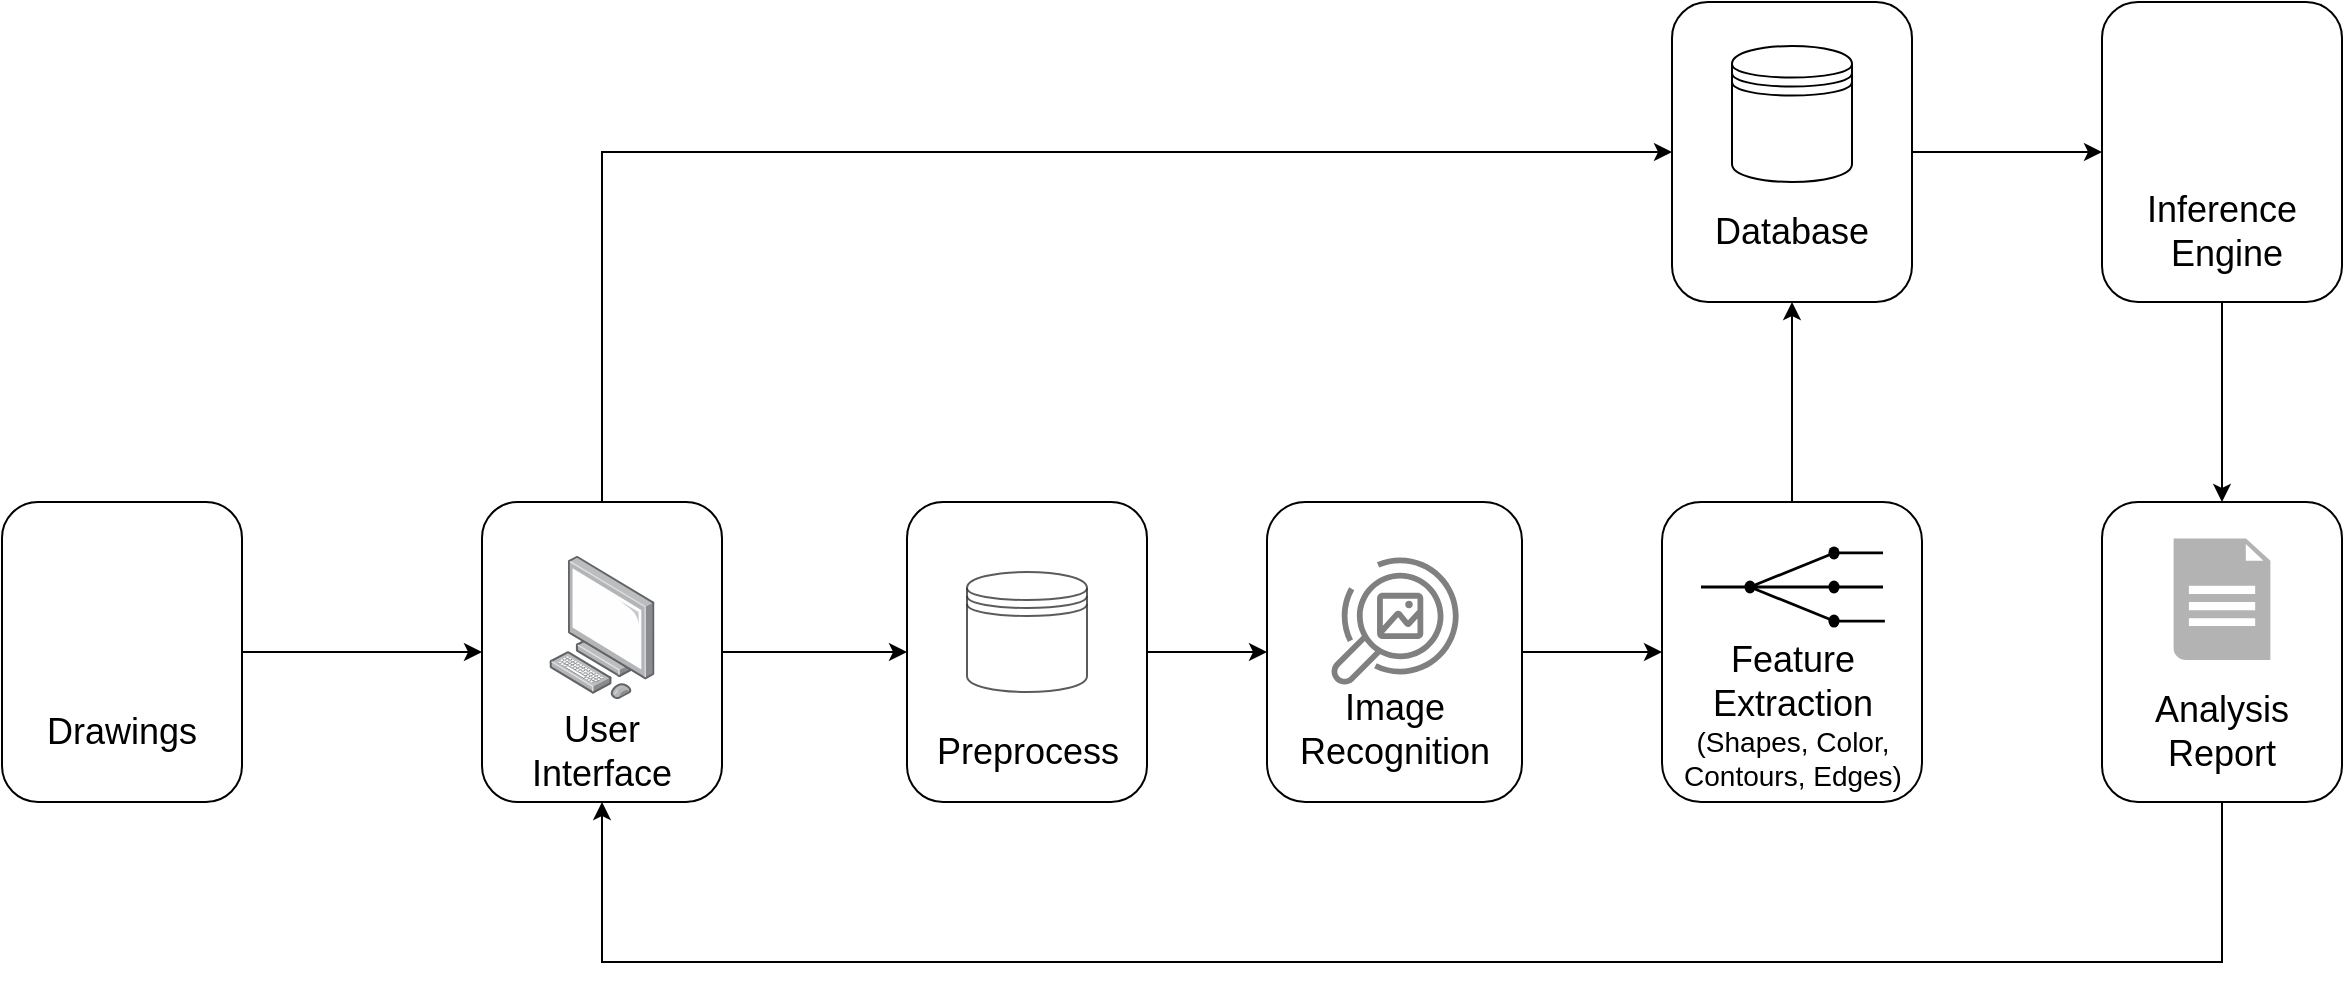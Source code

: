 <mxfile version="20.0.4" type="github">
  <diagram id="49vxUUQQEKZEbW9w4oPM" name="Page-1">
    <mxGraphModel dx="1018" dy="690" grid="1" gridSize="10" guides="1" tooltips="1" connect="1" arrows="1" fold="1" page="1" pageScale="1" pageWidth="850" pageHeight="1100" math="0" shadow="0">
      <root>
        <mxCell id="0" />
        <mxCell id="1" parent="0" />
        <mxCell id="t347c1t_qc9ZBc533ThC-4" value="" style="rounded=1;whiteSpace=wrap;html=1;" vertex="1" parent="1">
          <mxGeometry x="1210" y="100" width="120" height="150" as="geometry" />
        </mxCell>
        <mxCell id="t347c1t_qc9ZBc533ThC-5" value="" style="rounded=1;whiteSpace=wrap;html=1;" vertex="1" parent="1">
          <mxGeometry x="400" y="350" width="120" height="150" as="geometry" />
        </mxCell>
        <mxCell id="t347c1t_qc9ZBc533ThC-11" value="" style="rounded=1;whiteSpace=wrap;html=1;" vertex="1" parent="1">
          <mxGeometry x="160" y="350" width="120" height="150" as="geometry" />
        </mxCell>
        <mxCell id="t347c1t_qc9ZBc533ThC-12" value="&lt;font style=&quot;font-size: 18px&quot;&gt;Drawings&lt;/font&gt;" style="text;html=1;strokeColor=none;fillColor=none;align=center;verticalAlign=middle;whiteSpace=wrap;rounded=0;" vertex="1" parent="1">
          <mxGeometry x="190" y="450" width="60" height="30" as="geometry" />
        </mxCell>
        <mxCell id="t347c1t_qc9ZBc533ThC-13" value="" style="shape=image;html=1;verticalAlign=top;verticalLabelPosition=bottom;labelBackgroundColor=#ffffff;imageAspect=0;aspect=fixed;image=https://cdn4.iconfinder.com/data/icons/app-custom-ui-1/48/Edit-128.png" vertex="1" parent="1">
          <mxGeometry x="182.5" y="367" width="75" height="75" as="geometry" />
        </mxCell>
        <mxCell id="t347c1t_qc9ZBc533ThC-15" value="&lt;font style=&quot;font-size: 18px&quot;&gt;User Interface&lt;/font&gt;" style="text;html=1;strokeColor=none;fillColor=none;align=center;verticalAlign=middle;whiteSpace=wrap;rounded=0;" vertex="1" parent="1">
          <mxGeometry x="430" y="460" width="60" height="30" as="geometry" />
        </mxCell>
        <mxCell id="t347c1t_qc9ZBc533ThC-17" value="" style="rounded=1;whiteSpace=wrap;html=1;" vertex="1" parent="1">
          <mxGeometry x="995" y="100" width="120" height="150" as="geometry" />
        </mxCell>
        <mxCell id="t347c1t_qc9ZBc533ThC-18" value="" style="shape=datastore;whiteSpace=wrap;html=1;" vertex="1" parent="1">
          <mxGeometry x="1025" y="122" width="60" height="68" as="geometry" />
        </mxCell>
        <mxCell id="t347c1t_qc9ZBc533ThC-19" value="&lt;font style=&quot;font-size: 18px&quot;&gt;Database&lt;/font&gt;" style="text;html=1;strokeColor=none;fillColor=none;align=center;verticalAlign=middle;whiteSpace=wrap;rounded=0;" vertex="1" parent="1">
          <mxGeometry x="1025" y="200" width="60" height="30" as="geometry" />
        </mxCell>
        <mxCell id="t347c1t_qc9ZBc533ThC-20" value="" style="rounded=1;whiteSpace=wrap;html=1;" vertex="1" parent="1">
          <mxGeometry x="612.5" y="350" width="120" height="150" as="geometry" />
        </mxCell>
        <mxCell id="t347c1t_qc9ZBc533ThC-21" value="" style="shape=datastore;whiteSpace=wrap;html=1;opacity=80;strokeColor=#333333;" vertex="1" parent="1">
          <mxGeometry x="642.5" y="385" width="60" height="60" as="geometry" />
        </mxCell>
        <mxCell id="t347c1t_qc9ZBc533ThC-22" value="" style="shape=image;html=1;verticalAlign=top;verticalLabelPosition=bottom;labelBackgroundColor=#ffffff;imageAspect=0;aspect=fixed;image=https://cdn2.iconfinder.com/data/icons/thin-line-icons-for-seo-and-development-1/64/SEO_cogwheels_setting-128.png;imageBackground=none;imageBorder=none;" vertex="1" parent="1">
          <mxGeometry x="652.5" y="390" width="70" height="70" as="geometry" />
        </mxCell>
        <mxCell id="t347c1t_qc9ZBc533ThC-23" value="&lt;font style=&quot;font-size: 18px&quot;&gt;Preprocess&lt;/font&gt;" style="text;html=1;strokeColor=none;fillColor=none;align=center;verticalAlign=middle;whiteSpace=wrap;rounded=0;" vertex="1" parent="1">
          <mxGeometry x="642.5" y="460" width="60" height="30" as="geometry" />
        </mxCell>
        <mxCell id="t347c1t_qc9ZBc533ThC-24" value="" style="rounded=1;whiteSpace=wrap;html=1;" vertex="1" parent="1">
          <mxGeometry x="792.5" y="350" width="127.5" height="150" as="geometry" />
        </mxCell>
        <mxCell id="t347c1t_qc9ZBc533ThC-25" value="" style="sketch=0;outlineConnect=0;dashed=0;verticalLabelPosition=bottom;verticalAlign=top;align=center;html=1;fontSize=12;fontStyle=0;aspect=fixed;pointerEvents=1;shape=mxgraph.aws4.rekognition_image;fillColor=#808080;strokeColor=#666666;fontColor=#333333;" vertex="1" parent="1">
          <mxGeometry x="824.16" y="377" width="64.17" height="65" as="geometry" />
        </mxCell>
        <mxCell id="t347c1t_qc9ZBc533ThC-26" value="&lt;font style=&quot;font-size: 18px&quot;&gt;Image Recognition&lt;br&gt;&lt;br&gt;&lt;/font&gt;" style="text;html=1;strokeColor=none;fillColor=none;align=center;verticalAlign=middle;whiteSpace=wrap;rounded=0;" vertex="1" parent="1">
          <mxGeometry x="785" y="460" width="142.5" height="30" as="geometry" />
        </mxCell>
        <mxCell id="t347c1t_qc9ZBc533ThC-27" value="" style="endArrow=classic;html=1;rounded=0;exitX=1;exitY=0.5;exitDx=0;exitDy=0;entryX=0;entryY=0.5;entryDx=0;entryDy=0;" edge="1" parent="1" source="t347c1t_qc9ZBc533ThC-20" target="t347c1t_qc9ZBc533ThC-24">
          <mxGeometry width="50" height="50" relative="1" as="geometry">
            <mxPoint x="742.5" y="450" as="sourcePoint" />
            <mxPoint x="892.5" y="560" as="targetPoint" />
          </mxGeometry>
        </mxCell>
        <mxCell id="t347c1t_qc9ZBc533ThC-28" value="" style="rounded=1;whiteSpace=wrap;html=1;" vertex="1" parent="1">
          <mxGeometry x="990" y="350" width="130" height="150" as="geometry" />
        </mxCell>
        <mxCell id="t347c1t_qc9ZBc533ThC-29" value="" style="strokeWidth=2;outlineConnect=0;dashed=0;align=center;fontSize=8;verticalLabelPosition=bottom;verticalAlign=top;shape=mxgraph.eip.recipient_list;strokeColor=none;" vertex="1" parent="1">
          <mxGeometry x="1002.5" y="356" width="105" height="73" as="geometry" />
        </mxCell>
        <mxCell id="t347c1t_qc9ZBc533ThC-30" value="&lt;font style=&quot;font-size: 18px&quot;&gt;Feature Extraction&lt;br&gt;&lt;/font&gt;&lt;font style=&quot;font-size: 14px&quot;&gt;(Shapes, Color, Contours, Edges)&lt;/font&gt;" style="text;html=1;strokeColor=none;fillColor=none;align=center;verticalAlign=middle;whiteSpace=wrap;rounded=0;" vertex="1" parent="1">
          <mxGeometry x="997.5" y="442" width="115" height="30" as="geometry" />
        </mxCell>
        <mxCell id="t347c1t_qc9ZBc533ThC-31" value="" style="endArrow=classic;html=1;rounded=0;exitX=1;exitY=0.5;exitDx=0;exitDy=0;entryX=0;entryY=0.5;entryDx=0;entryDy=0;" edge="1" parent="1" source="t347c1t_qc9ZBc533ThC-5" target="t347c1t_qc9ZBc533ThC-20">
          <mxGeometry width="50" height="50" relative="1" as="geometry">
            <mxPoint x="590" y="410" as="sourcePoint" />
            <mxPoint x="640" y="360" as="targetPoint" />
          </mxGeometry>
        </mxCell>
        <mxCell id="t347c1t_qc9ZBc533ThC-32" value="" style="endArrow=classic;html=1;rounded=0;exitX=1;exitY=0.5;exitDx=0;exitDy=0;entryX=0;entryY=0.5;entryDx=0;entryDy=0;" edge="1" parent="1" source="t347c1t_qc9ZBc533ThC-11" target="t347c1t_qc9ZBc533ThC-5">
          <mxGeometry width="50" height="50" relative="1" as="geometry">
            <mxPoint x="590" y="410" as="sourcePoint" />
            <mxPoint x="640" y="360" as="targetPoint" />
          </mxGeometry>
        </mxCell>
        <mxCell id="t347c1t_qc9ZBc533ThC-33" value="" style="endArrow=classic;html=1;rounded=0;exitX=1;exitY=0.5;exitDx=0;exitDy=0;entryX=0;entryY=0.5;entryDx=0;entryDy=0;" edge="1" parent="1" source="t347c1t_qc9ZBc533ThC-24" target="t347c1t_qc9ZBc533ThC-28">
          <mxGeometry width="50" height="50" relative="1" as="geometry">
            <mxPoint x="770" y="410" as="sourcePoint" />
            <mxPoint x="820" y="360" as="targetPoint" />
          </mxGeometry>
        </mxCell>
        <mxCell id="t347c1t_qc9ZBc533ThC-34" style="edgeStyle=orthogonalEdgeStyle;rounded=0;orthogonalLoop=1;jettySize=auto;html=1;exitX=0.5;exitY=0;exitDx=0;exitDy=0;entryX=0;entryY=0.5;entryDx=0;entryDy=0;" edge="1" parent="1" source="t347c1t_qc9ZBc533ThC-5" target="t347c1t_qc9ZBc533ThC-17">
          <mxGeometry relative="1" as="geometry">
            <mxPoint x="555.3" y="815" as="sourcePoint" />
            <mxPoint x="640" y="260" as="targetPoint" />
          </mxGeometry>
        </mxCell>
        <mxCell id="t347c1t_qc9ZBc533ThC-35" style="edgeStyle=orthogonalEdgeStyle;rounded=0;orthogonalLoop=1;jettySize=auto;html=1;exitX=0.5;exitY=0;exitDx=0;exitDy=0;entryX=0.5;entryY=1;entryDx=0;entryDy=0;" edge="1" parent="1" source="t347c1t_qc9ZBc533ThC-28" target="t347c1t_qc9ZBc533ThC-17">
          <mxGeometry relative="1" as="geometry">
            <mxPoint x="870" y="625" as="sourcePoint" />
            <mxPoint x="1170" y="430" as="targetPoint" />
          </mxGeometry>
        </mxCell>
        <mxCell id="t347c1t_qc9ZBc533ThC-36" value="" style="shape=image;html=1;verticalAlign=top;verticalLabelPosition=bottom;labelBackgroundColor=#ffffff;imageAspect=0;aspect=fixed;image=https://cdn4.iconfinder.com/data/icons/essential-3/32/362-Computer-128.png;opacity=40;strokeWidth=1;imageBorder=none;" vertex="1" parent="1">
          <mxGeometry x="1234" y="110" width="72" height="72" as="geometry" />
        </mxCell>
        <mxCell id="t347c1t_qc9ZBc533ThC-37" value="&lt;font style=&quot;font-size: 18px&quot;&gt;Inference &amp;nbsp;Engine&lt;/font&gt;" style="text;html=1;strokeColor=none;fillColor=none;align=center;verticalAlign=middle;whiteSpace=wrap;rounded=0;" vertex="1" parent="1">
          <mxGeometry x="1240" y="200" width="60" height="30" as="geometry" />
        </mxCell>
        <mxCell id="t347c1t_qc9ZBc533ThC-38" value="" style="endArrow=classic;html=1;rounded=0;exitX=1;exitY=0.5;exitDx=0;exitDy=0;entryX=0;entryY=0.5;entryDx=0;entryDy=0;" edge="1" parent="1" source="t347c1t_qc9ZBc533ThC-17" target="t347c1t_qc9ZBc533ThC-4">
          <mxGeometry width="50" height="50" relative="1" as="geometry">
            <mxPoint x="1180" y="260" as="sourcePoint" />
            <mxPoint x="1230" y="210" as="targetPoint" />
          </mxGeometry>
        </mxCell>
        <mxCell id="t347c1t_qc9ZBc533ThC-39" value="" style="rounded=1;whiteSpace=wrap;html=1;" vertex="1" parent="1">
          <mxGeometry x="1210" y="350" width="120" height="150" as="geometry" />
        </mxCell>
        <mxCell id="t347c1t_qc9ZBc533ThC-40" value="" style="shadow=0;dashed=0;html=1;strokeColor=none;fillColor=#B3B3B3;labelPosition=center;verticalLabelPosition=bottom;verticalAlign=top;align=center;outlineConnect=0;shape=mxgraph.veeam.2d.report;sketch=0;" vertex="1" parent="1">
          <mxGeometry x="1245.8" y="368.2" width="48.4" height="60.8" as="geometry" />
        </mxCell>
        <mxCell id="t347c1t_qc9ZBc533ThC-41" value="&lt;font style=&quot;font-size: 18px&quot;&gt;Analysis Report&lt;/font&gt;" style="text;html=1;strokeColor=none;fillColor=none;align=center;verticalAlign=middle;whiteSpace=wrap;rounded=0;" vertex="1" parent="1">
          <mxGeometry x="1215" y="450" width="110" height="30" as="geometry" />
        </mxCell>
        <mxCell id="t347c1t_qc9ZBc533ThC-42" value="" style="endArrow=classic;html=1;rounded=0;exitX=0.5;exitY=1;exitDx=0;exitDy=0;entryX=0.5;entryY=0;entryDx=0;entryDy=0;" edge="1" parent="1" source="t347c1t_qc9ZBc533ThC-4" target="t347c1t_qc9ZBc533ThC-39">
          <mxGeometry width="50" height="50" relative="1" as="geometry">
            <mxPoint x="1060" y="460" as="sourcePoint" />
            <mxPoint x="1110" y="410" as="targetPoint" />
          </mxGeometry>
        </mxCell>
        <mxCell id="t347c1t_qc9ZBc533ThC-43" value="" style="endArrow=classic;html=1;rounded=0;exitX=0.5;exitY=1;exitDx=0;exitDy=0;entryX=0.5;entryY=1;entryDx=0;entryDy=0;edgeStyle=orthogonalEdgeStyle;" edge="1" parent="1" source="t347c1t_qc9ZBc533ThC-39" target="t347c1t_qc9ZBc533ThC-5">
          <mxGeometry width="50" height="50" relative="1" as="geometry">
            <mxPoint x="880" y="460" as="sourcePoint" />
            <mxPoint x="930" y="410" as="targetPoint" />
            <Array as="points">
              <mxPoint x="1270" y="580" />
              <mxPoint x="460" y="580" />
            </Array>
          </mxGeometry>
        </mxCell>
        <mxCell id="t347c1t_qc9ZBc533ThC-49" value="" style="points=[];aspect=fixed;html=1;align=center;shadow=0;dashed=0;image;image=img/lib/allied_telesis/computer_and_terminals/Personal_Computer.svg;" vertex="1" parent="1">
          <mxGeometry x="433.6" y="377" width="52.8" height="71.56" as="geometry" />
        </mxCell>
      </root>
    </mxGraphModel>
  </diagram>
</mxfile>
